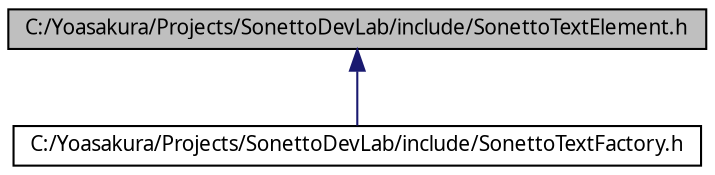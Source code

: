 digraph G
{
  bgcolor="transparent";
  edge [fontname="FreeSans.ttf",fontsize=10,labelfontname="FreeSans.ttf",labelfontsize=10];
  node [fontname="FreeSans.ttf",fontsize=10,shape=record];
  Node1 [label="C:/Yoasakura/Projects/SonettoDevLab/include/SonettoTextElement.h",height=0.2,width=0.4,color="black", fillcolor="grey75", style="filled" fontcolor="black"];
  Node1 -> Node2 [dir=back,color="midnightblue",fontsize=10,style="solid"];
  Node2 [label="C:/Yoasakura/Projects/SonettoDevLab/include/SonettoTextFactory.h",height=0.2,width=0.4,color="black",URL="$_sonetto_text_factory_8h.html"];
}
